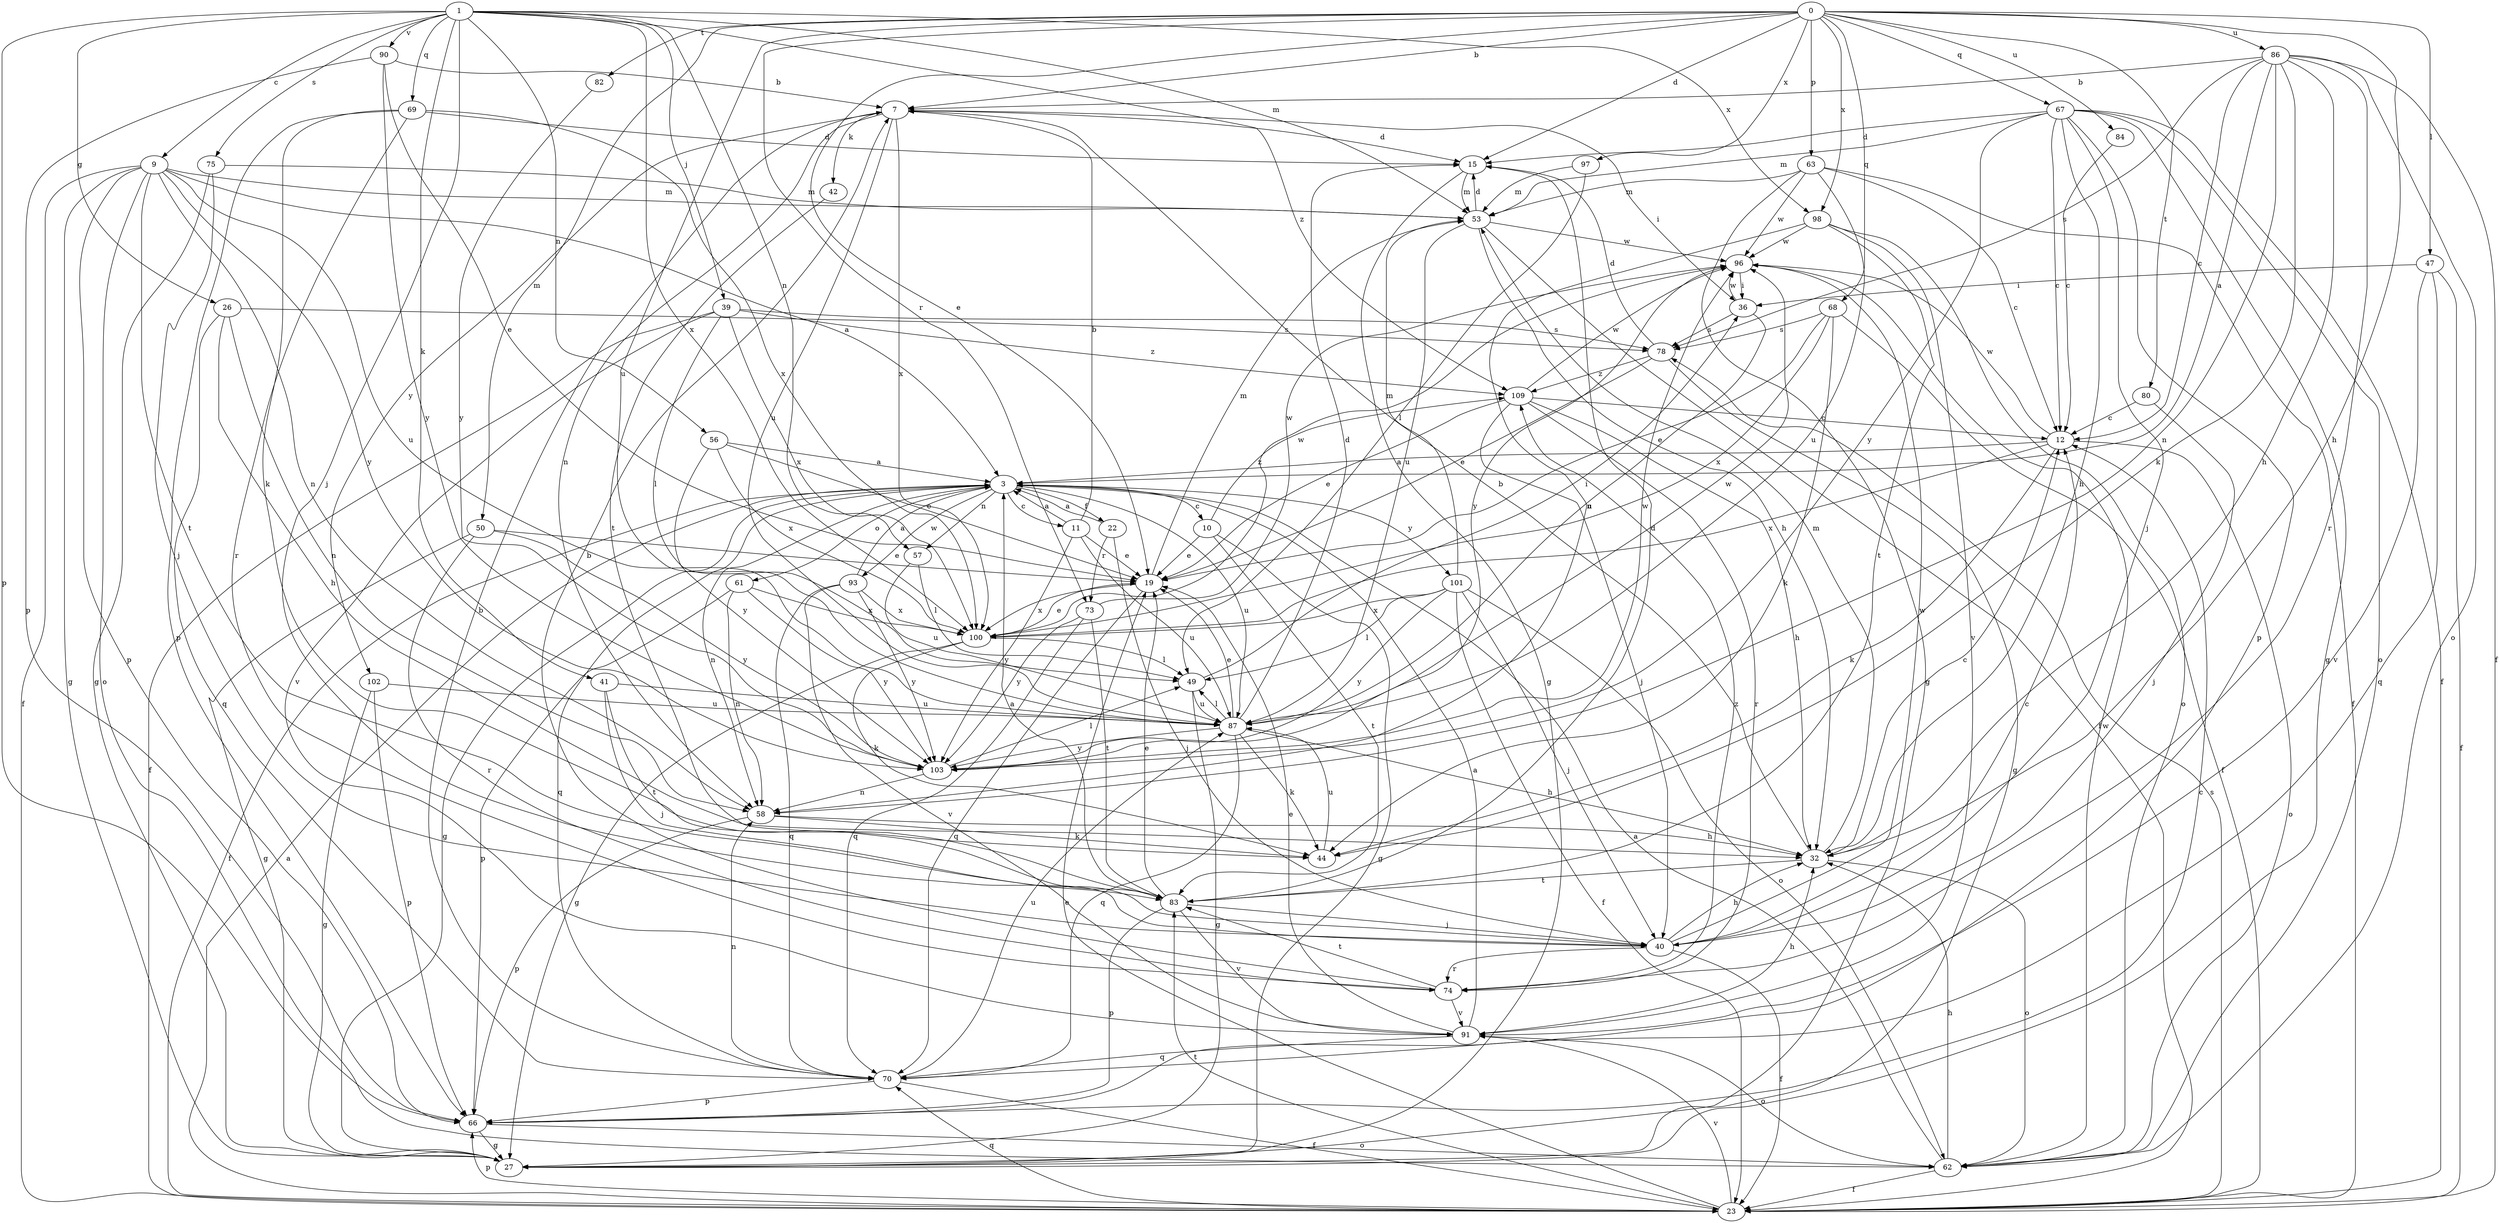 strict digraph  {
0;
1;
3;
7;
9;
10;
11;
12;
15;
19;
22;
23;
26;
27;
32;
36;
39;
40;
41;
42;
44;
47;
49;
50;
53;
56;
57;
58;
61;
62;
63;
66;
67;
68;
69;
70;
73;
74;
75;
78;
80;
82;
83;
84;
86;
87;
90;
91;
93;
96;
97;
98;
100;
101;
102;
103;
109;
0 -> 7  [label=b];
0 -> 15  [label=d];
0 -> 19  [label=e];
0 -> 32  [label=h];
0 -> 47  [label=l];
0 -> 50  [label=m];
0 -> 63  [label=p];
0 -> 67  [label=q];
0 -> 68  [label=q];
0 -> 73  [label=r];
0 -> 80  [label=t];
0 -> 82  [label=t];
0 -> 84  [label=u];
0 -> 86  [label=u];
0 -> 87  [label=u];
0 -> 97  [label=x];
0 -> 98  [label=x];
1 -> 9  [label=c];
1 -> 26  [label=g];
1 -> 39  [label=j];
1 -> 40  [label=j];
1 -> 41  [label=k];
1 -> 53  [label=m];
1 -> 56  [label=n];
1 -> 57  [label=n];
1 -> 66  [label=p];
1 -> 69  [label=q];
1 -> 75  [label=s];
1 -> 90  [label=v];
1 -> 98  [label=x];
1 -> 100  [label=x];
1 -> 109  [label=z];
3 -> 10  [label=c];
3 -> 11  [label=c];
3 -> 22  [label=f];
3 -> 23  [label=f];
3 -> 27  [label=g];
3 -> 57  [label=n];
3 -> 58  [label=n];
3 -> 61  [label=o];
3 -> 70  [label=q];
3 -> 87  [label=u];
3 -> 93  [label=w];
3 -> 101  [label=y];
7 -> 15  [label=d];
7 -> 36  [label=i];
7 -> 42  [label=k];
7 -> 58  [label=n];
7 -> 87  [label=u];
7 -> 100  [label=x];
7 -> 102  [label=y];
9 -> 3  [label=a];
9 -> 23  [label=f];
9 -> 27  [label=g];
9 -> 53  [label=m];
9 -> 58  [label=n];
9 -> 62  [label=o];
9 -> 66  [label=p];
9 -> 83  [label=t];
9 -> 87  [label=u];
9 -> 103  [label=y];
10 -> 19  [label=e];
10 -> 27  [label=g];
10 -> 83  [label=t];
10 -> 109  [label=z];
11 -> 3  [label=a];
11 -> 7  [label=b];
11 -> 19  [label=e];
11 -> 87  [label=u];
11 -> 103  [label=y];
12 -> 3  [label=a];
12 -> 44  [label=k];
12 -> 62  [label=o];
12 -> 96  [label=w];
12 -> 100  [label=x];
15 -> 27  [label=g];
15 -> 53  [label=m];
19 -> 53  [label=m];
19 -> 70  [label=q];
19 -> 100  [label=x];
22 -> 3  [label=a];
22 -> 40  [label=j];
22 -> 73  [label=r];
23 -> 3  [label=a];
23 -> 19  [label=e];
23 -> 66  [label=p];
23 -> 70  [label=q];
23 -> 78  [label=s];
23 -> 83  [label=t];
23 -> 91  [label=v];
26 -> 32  [label=h];
26 -> 58  [label=n];
26 -> 70  [label=q];
26 -> 78  [label=s];
32 -> 7  [label=b];
32 -> 12  [label=c];
32 -> 53  [label=m];
32 -> 62  [label=o];
32 -> 83  [label=t];
36 -> 78  [label=s];
36 -> 87  [label=u];
36 -> 96  [label=w];
39 -> 23  [label=f];
39 -> 49  [label=l];
39 -> 78  [label=s];
39 -> 91  [label=v];
39 -> 100  [label=x];
39 -> 109  [label=z];
40 -> 12  [label=c];
40 -> 23  [label=f];
40 -> 32  [label=h];
40 -> 74  [label=r];
40 -> 96  [label=w];
41 -> 40  [label=j];
41 -> 83  [label=t];
41 -> 87  [label=u];
42 -> 83  [label=t];
44 -> 87  [label=u];
47 -> 23  [label=f];
47 -> 36  [label=i];
47 -> 70  [label=q];
47 -> 91  [label=v];
49 -> 27  [label=g];
49 -> 36  [label=i];
49 -> 87  [label=u];
50 -> 19  [label=e];
50 -> 27  [label=g];
50 -> 74  [label=r];
50 -> 103  [label=y];
53 -> 15  [label=d];
53 -> 23  [label=f];
53 -> 32  [label=h];
53 -> 87  [label=u];
53 -> 96  [label=w];
56 -> 3  [label=a];
56 -> 19  [label=e];
56 -> 100  [label=x];
56 -> 103  [label=y];
57 -> 49  [label=l];
57 -> 87  [label=u];
58 -> 32  [label=h];
58 -> 44  [label=k];
58 -> 66  [label=p];
61 -> 58  [label=n];
61 -> 66  [label=p];
61 -> 100  [label=x];
61 -> 103  [label=y];
62 -> 3  [label=a];
62 -> 23  [label=f];
62 -> 32  [label=h];
62 -> 96  [label=w];
63 -> 12  [label=c];
63 -> 23  [label=f];
63 -> 27  [label=g];
63 -> 53  [label=m];
63 -> 87  [label=u];
63 -> 96  [label=w];
66 -> 12  [label=c];
66 -> 27  [label=g];
66 -> 62  [label=o];
67 -> 12  [label=c];
67 -> 15  [label=d];
67 -> 23  [label=f];
67 -> 27  [label=g];
67 -> 32  [label=h];
67 -> 40  [label=j];
67 -> 53  [label=m];
67 -> 62  [label=o];
67 -> 66  [label=p];
67 -> 103  [label=y];
68 -> 19  [label=e];
68 -> 23  [label=f];
68 -> 44  [label=k];
68 -> 78  [label=s];
68 -> 100  [label=x];
69 -> 15  [label=d];
69 -> 44  [label=k];
69 -> 66  [label=p];
69 -> 74  [label=r];
69 -> 100  [label=x];
70 -> 7  [label=b];
70 -> 23  [label=f];
70 -> 58  [label=n];
70 -> 66  [label=p];
70 -> 87  [label=u];
73 -> 70  [label=q];
73 -> 83  [label=t];
73 -> 96  [label=w];
73 -> 103  [label=y];
74 -> 7  [label=b];
74 -> 83  [label=t];
74 -> 91  [label=v];
74 -> 109  [label=z];
75 -> 27  [label=g];
75 -> 40  [label=j];
75 -> 53  [label=m];
78 -> 15  [label=d];
78 -> 19  [label=e];
78 -> 27  [label=g];
78 -> 109  [label=z];
80 -> 12  [label=c];
80 -> 40  [label=j];
82 -> 103  [label=y];
83 -> 3  [label=a];
83 -> 15  [label=d];
83 -> 19  [label=e];
83 -> 40  [label=j];
83 -> 66  [label=p];
83 -> 91  [label=v];
84 -> 12  [label=c];
86 -> 3  [label=a];
86 -> 7  [label=b];
86 -> 12  [label=c];
86 -> 23  [label=f];
86 -> 32  [label=h];
86 -> 44  [label=k];
86 -> 58  [label=n];
86 -> 62  [label=o];
86 -> 74  [label=r];
86 -> 78  [label=s];
87 -> 15  [label=d];
87 -> 19  [label=e];
87 -> 32  [label=h];
87 -> 44  [label=k];
87 -> 49  [label=l];
87 -> 70  [label=q];
87 -> 96  [label=w];
87 -> 103  [label=y];
90 -> 7  [label=b];
90 -> 19  [label=e];
90 -> 66  [label=p];
90 -> 103  [label=y];
91 -> 3  [label=a];
91 -> 19  [label=e];
91 -> 32  [label=h];
91 -> 62  [label=o];
91 -> 70  [label=q];
93 -> 3  [label=a];
93 -> 70  [label=q];
93 -> 91  [label=v];
93 -> 100  [label=x];
93 -> 103  [label=y];
96 -> 36  [label=i];
96 -> 103  [label=y];
97 -> 49  [label=l];
97 -> 53  [label=m];
98 -> 58  [label=n];
98 -> 62  [label=o];
98 -> 83  [label=t];
98 -> 91  [label=v];
98 -> 96  [label=w];
100 -> 19  [label=e];
100 -> 27  [label=g];
100 -> 44  [label=k];
100 -> 49  [label=l];
100 -> 96  [label=w];
101 -> 23  [label=f];
101 -> 40  [label=j];
101 -> 49  [label=l];
101 -> 53  [label=m];
101 -> 62  [label=o];
101 -> 100  [label=x];
101 -> 103  [label=y];
102 -> 27  [label=g];
102 -> 66  [label=p];
102 -> 87  [label=u];
103 -> 49  [label=l];
103 -> 58  [label=n];
103 -> 96  [label=w];
109 -> 12  [label=c];
109 -> 19  [label=e];
109 -> 32  [label=h];
109 -> 40  [label=j];
109 -> 74  [label=r];
109 -> 96  [label=w];
}
